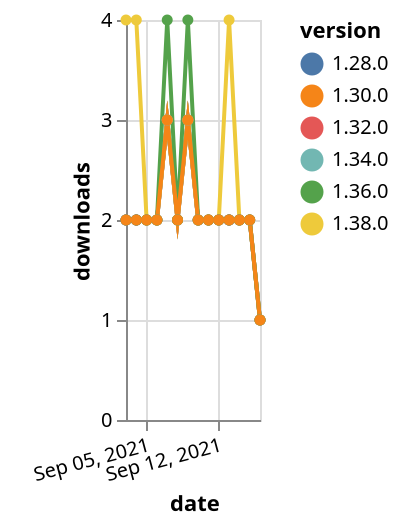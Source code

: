 {"$schema": "https://vega.github.io/schema/vega-lite/v5.json", "description": "A simple bar chart with embedded data.", "data": {"values": [{"date": "2021-09-03", "total": 1045, "delta": 2, "version": "1.34.0"}, {"date": "2021-09-04", "total": 1047, "delta": 2, "version": "1.34.0"}, {"date": "2021-09-05", "total": 1049, "delta": 2, "version": "1.34.0"}, {"date": "2021-09-06", "total": 1051, "delta": 2, "version": "1.34.0"}, {"date": "2021-09-07", "total": 1054, "delta": 3, "version": "1.34.0"}, {"date": "2021-09-08", "total": 1056, "delta": 2, "version": "1.34.0"}, {"date": "2021-09-09", "total": 1059, "delta": 3, "version": "1.34.0"}, {"date": "2021-09-10", "total": 1061, "delta": 2, "version": "1.34.0"}, {"date": "2021-09-11", "total": 1063, "delta": 2, "version": "1.34.0"}, {"date": "2021-09-12", "total": 1065, "delta": 2, "version": "1.34.0"}, {"date": "2021-09-13", "total": 1067, "delta": 2, "version": "1.34.0"}, {"date": "2021-09-14", "total": 1069, "delta": 2, "version": "1.34.0"}, {"date": "2021-09-15", "total": 1071, "delta": 2, "version": "1.34.0"}, {"date": "2021-09-16", "total": 1072, "delta": 1, "version": "1.34.0"}, {"date": "2021-09-03", "total": 1475, "delta": 2, "version": "1.32.0"}, {"date": "2021-09-04", "total": 1477, "delta": 2, "version": "1.32.0"}, {"date": "2021-09-05", "total": 1479, "delta": 2, "version": "1.32.0"}, {"date": "2021-09-06", "total": 1481, "delta": 2, "version": "1.32.0"}, {"date": "2021-09-07", "total": 1484, "delta": 3, "version": "1.32.0"}, {"date": "2021-09-08", "total": 1486, "delta": 2, "version": "1.32.0"}, {"date": "2021-09-09", "total": 1489, "delta": 3, "version": "1.32.0"}, {"date": "2021-09-10", "total": 1491, "delta": 2, "version": "1.32.0"}, {"date": "2021-09-11", "total": 1493, "delta": 2, "version": "1.32.0"}, {"date": "2021-09-12", "total": 1495, "delta": 2, "version": "1.32.0"}, {"date": "2021-09-13", "total": 1497, "delta": 2, "version": "1.32.0"}, {"date": "2021-09-14", "total": 1499, "delta": 2, "version": "1.32.0"}, {"date": "2021-09-15", "total": 1501, "delta": 2, "version": "1.32.0"}, {"date": "2021-09-16", "total": 1502, "delta": 1, "version": "1.32.0"}, {"date": "2021-09-03", "total": 2058, "delta": 2, "version": "1.28.0"}, {"date": "2021-09-04", "total": 2060, "delta": 2, "version": "1.28.0"}, {"date": "2021-09-05", "total": 2062, "delta": 2, "version": "1.28.0"}, {"date": "2021-09-06", "total": 2064, "delta": 2, "version": "1.28.0"}, {"date": "2021-09-07", "total": 2067, "delta": 3, "version": "1.28.0"}, {"date": "2021-09-08", "total": 2069, "delta": 2, "version": "1.28.0"}, {"date": "2021-09-09", "total": 2072, "delta": 3, "version": "1.28.0"}, {"date": "2021-09-10", "total": 2074, "delta": 2, "version": "1.28.0"}, {"date": "2021-09-11", "total": 2076, "delta": 2, "version": "1.28.0"}, {"date": "2021-09-12", "total": 2078, "delta": 2, "version": "1.28.0"}, {"date": "2021-09-13", "total": 2080, "delta": 2, "version": "1.28.0"}, {"date": "2021-09-14", "total": 2082, "delta": 2, "version": "1.28.0"}, {"date": "2021-09-15", "total": 2084, "delta": 2, "version": "1.28.0"}, {"date": "2021-09-16", "total": 2085, "delta": 1, "version": "1.28.0"}, {"date": "2021-09-03", "total": 232, "delta": 4, "version": "1.38.0"}, {"date": "2021-09-04", "total": 236, "delta": 4, "version": "1.38.0"}, {"date": "2021-09-05", "total": 238, "delta": 2, "version": "1.38.0"}, {"date": "2021-09-06", "total": 240, "delta": 2, "version": "1.38.0"}, {"date": "2021-09-07", "total": 243, "delta": 3, "version": "1.38.0"}, {"date": "2021-09-08", "total": 245, "delta": 2, "version": "1.38.0"}, {"date": "2021-09-09", "total": 248, "delta": 3, "version": "1.38.0"}, {"date": "2021-09-10", "total": 250, "delta": 2, "version": "1.38.0"}, {"date": "2021-09-11", "total": 252, "delta": 2, "version": "1.38.0"}, {"date": "2021-09-12", "total": 254, "delta": 2, "version": "1.38.0"}, {"date": "2021-09-13", "total": 258, "delta": 4, "version": "1.38.0"}, {"date": "2021-09-14", "total": 260, "delta": 2, "version": "1.38.0"}, {"date": "2021-09-15", "total": 262, "delta": 2, "version": "1.38.0"}, {"date": "2021-09-16", "total": 263, "delta": 1, "version": "1.38.0"}, {"date": "2021-09-03", "total": 724, "delta": 2, "version": "1.36.0"}, {"date": "2021-09-04", "total": 726, "delta": 2, "version": "1.36.0"}, {"date": "2021-09-05", "total": 728, "delta": 2, "version": "1.36.0"}, {"date": "2021-09-06", "total": 730, "delta": 2, "version": "1.36.0"}, {"date": "2021-09-07", "total": 734, "delta": 4, "version": "1.36.0"}, {"date": "2021-09-08", "total": 736, "delta": 2, "version": "1.36.0"}, {"date": "2021-09-09", "total": 740, "delta": 4, "version": "1.36.0"}, {"date": "2021-09-10", "total": 742, "delta": 2, "version": "1.36.0"}, {"date": "2021-09-11", "total": 744, "delta": 2, "version": "1.36.0"}, {"date": "2021-09-12", "total": 746, "delta": 2, "version": "1.36.0"}, {"date": "2021-09-13", "total": 748, "delta": 2, "version": "1.36.0"}, {"date": "2021-09-14", "total": 750, "delta": 2, "version": "1.36.0"}, {"date": "2021-09-15", "total": 752, "delta": 2, "version": "1.36.0"}, {"date": "2021-09-16", "total": 753, "delta": 1, "version": "1.36.0"}, {"date": "2021-09-03", "total": 1696, "delta": 2, "version": "1.30.0"}, {"date": "2021-09-04", "total": 1698, "delta": 2, "version": "1.30.0"}, {"date": "2021-09-05", "total": 1700, "delta": 2, "version": "1.30.0"}, {"date": "2021-09-06", "total": 1702, "delta": 2, "version": "1.30.0"}, {"date": "2021-09-07", "total": 1705, "delta": 3, "version": "1.30.0"}, {"date": "2021-09-08", "total": 1707, "delta": 2, "version": "1.30.0"}, {"date": "2021-09-09", "total": 1710, "delta": 3, "version": "1.30.0"}, {"date": "2021-09-10", "total": 1712, "delta": 2, "version": "1.30.0"}, {"date": "2021-09-11", "total": 1714, "delta": 2, "version": "1.30.0"}, {"date": "2021-09-12", "total": 1716, "delta": 2, "version": "1.30.0"}, {"date": "2021-09-13", "total": 1718, "delta": 2, "version": "1.30.0"}, {"date": "2021-09-14", "total": 1720, "delta": 2, "version": "1.30.0"}, {"date": "2021-09-15", "total": 1722, "delta": 2, "version": "1.30.0"}, {"date": "2021-09-16", "total": 1723, "delta": 1, "version": "1.30.0"}]}, "width": "container", "mark": {"type": "line", "point": {"filled": true}}, "encoding": {"x": {"field": "date", "type": "temporal", "timeUnit": "yearmonthdate", "title": "date", "axis": {"labelAngle": -15}}, "y": {"field": "delta", "type": "quantitative", "title": "downloads"}, "color": {"field": "version", "type": "nominal"}, "tooltip": {"field": "delta"}}}